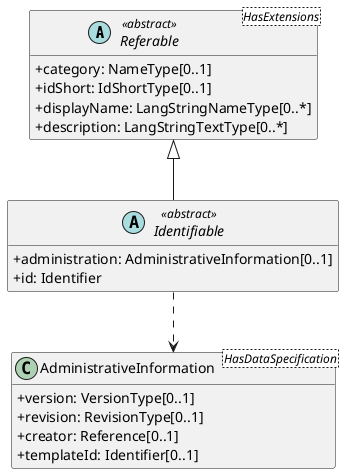 @startuml
skinparam classAttributeIconSize 0
hide methods

abstract class Referable<HasExtensions> <<abstract>> {
  +category: NameType[0..1] 
  +idShort: IdShortType[0..1] 
  +displayName: LangStringNameType[0..*] 
  +description: LangStringTextType[0..*] 
}
abstract class Identifiable <<abstract>> {
  +administration: AdministrativeInformation[0..1] 
  +id: Identifier 
}
class AdministrativeInformation<HasDataSpecification> {
  +version: VersionType[0..1] 
  +revision: RevisionType[0..1] 
  +creator: Reference[0..1] 
  +templateId: Identifier[0..1] 
}
Identifiable ..> AdministrativeInformation
Referable <|-- Identifiable
@enduml